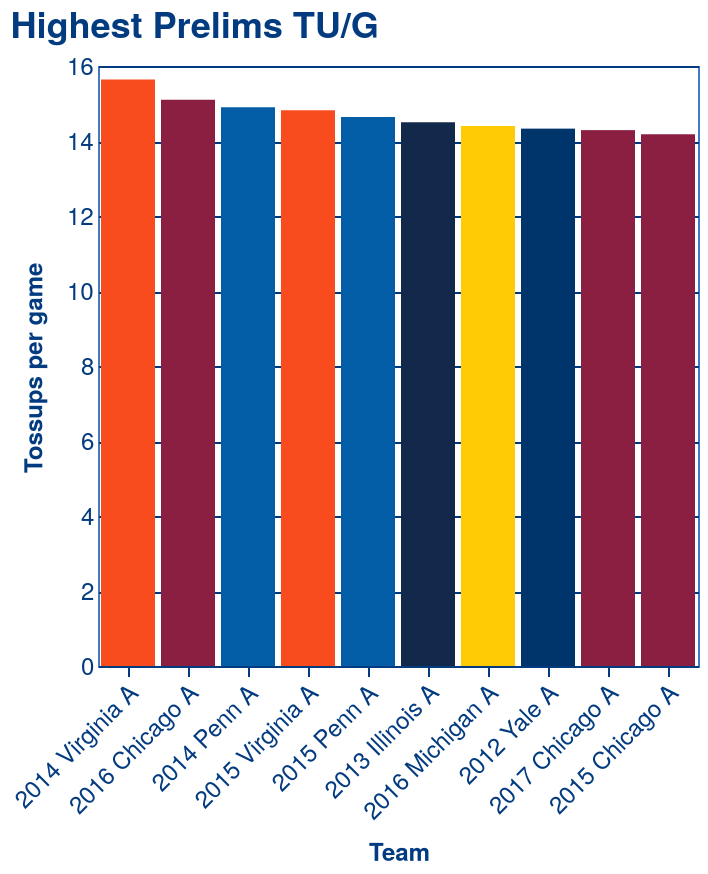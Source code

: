 {
  "$schema": "https://vega.github.io/schema/vega-lite/v5.json",
  "config": {
    "axisX": {
      "domain": true,
      "domainColor": "#023B7F",
      "domainWidth": 1,
      "grid": false,
      "labelAngle": 0,
      "labelColor": "#023B7F",
      "labelFont": "Helvetica Neue",
      "labelFontSize": 12,
      "tickColor": "#023B7F",
      "titleColor": "#023B7F",
      "titleFont": "Helvetica Neue",
      "titleFontSize": 12,
      "titlePadding": 10
    },
    "axisY": {
      "domain": false,
      "grid": true,
      "gridColor": "#023B7F",
      "gridWidth": 1,
      "labelAngle": 0,
      "labelColor": "#023B7F",
      "labelFont": "Helvetica Neue",
      "labelFontSize": 12,
      "ticks": false,
      "titleColor": "#023B7F",
      "titleFont": "Helvetica Neue",
      "titleFontSize": 12,
      "titlePadding": 10
    },
    "mark": {
      "color": "#4279C1",
      "fill": "#7EB7FD"
    },
    "title": {
      "anchor": "start",
      "color": "#023B7F",
      "font": "Helvetica Neue",
      "fontSize": 18
    },
    "view": {
      "height": 300,
      "stroke": "#4279C1",
      "width": 300
    }
  },
  "data": {
    "name": "data-450d95c4123a6c5c3488bde2b140841d"
  },
  "datasets": {
    "data-450d95c4123a6c5c3488bde2b140841d": [
      {
        "team": "Virginia A",
        "team_tournament": "2014 Virginia A",
        "tournament": "ACF Nationals 2014",
        "tupg": 15.64
      },
      {
        "team": "Chicago A",
        "team_tournament": "2016 Chicago A",
        "tournament": "ACF Nationals 2016",
        "tupg": 15.1
      },
      {
        "team": "Penn A",
        "team_tournament": "2014 Penn A",
        "tournament": "ACF Nationals 2014",
        "tupg": 14.9
      },
      {
        "team": "Virginia A",
        "team_tournament": "2015 Virginia A",
        "tournament": "ACF Nationals 2015",
        "tupg": 14.82
      },
      {
        "team": "Penn A",
        "team_tournament": "2015 Penn A",
        "tournament": "ACF Nationals 2015",
        "tupg": 14.64
      },
      {
        "team": "Illinois A",
        "team_tournament": "2013 Illinois A",
        "tournament": "ACF Nationals 2013",
        "tupg": 14.5
      },
      {
        "team": "Michigan A",
        "team_tournament": "2016 Michigan A",
        "tournament": "ACF Nationals 2016",
        "tupg": 14.4
      },
      {
        "team": "Yale A",
        "team_tournament": "2012 Yale A",
        "tournament": "ACF Nationals 2012",
        "tupg": 14.33
      },
      {
        "team": "Chicago A",
        "team_tournament": "2017 Chicago A",
        "tournament": "ACF Nationals 2017",
        "tupg": 14.29
      },
      {
        "team": "Chicago A",
        "team_tournament": "2015 Chicago A",
        "tournament": "ACF Nationals 2015",
        "tupg": 14.18
      }
    ]
  },
  "encoding": {
    "fill": {
      "field": "team",
      "legend": null,
      "scale": {
        "domain": [
          "Virginia A",
          "Chicago A",
          "Michigan A",
          "Penn A",
          "Yale A",
          "Illinois A"
        ],
        "range": [
          "#F84C1E",
          "#8B1F41",
          "#FFCB05",
          "#045ea7",
          "#00356B",
          "#13294B"
        ]
      },
      "title": "Team",
      "type": "nominal"
    },
    "tooltip": [
      {
        "field": "team",
        "type": "nominal"
      },
      {
        "field": "tournament",
        "type": "nominal"
      },
      {
        "field": "tupg",
        "type": "quantitative"
      }
    ],
    "x": {
      "axis": {
        "labelAngle": 315
      },
      "field": "team_tournament",
      "sort": [
        "ppg"
      ],
      "title": "Team",
      "type": "nominal"
    },
    "y": {
      "field": "tupg",
      "title": "Tossups per game",
      "type": "quantitative"
    }
  },
  "mark": "bar",
  "title": "Highest Prelims TU/G"
}